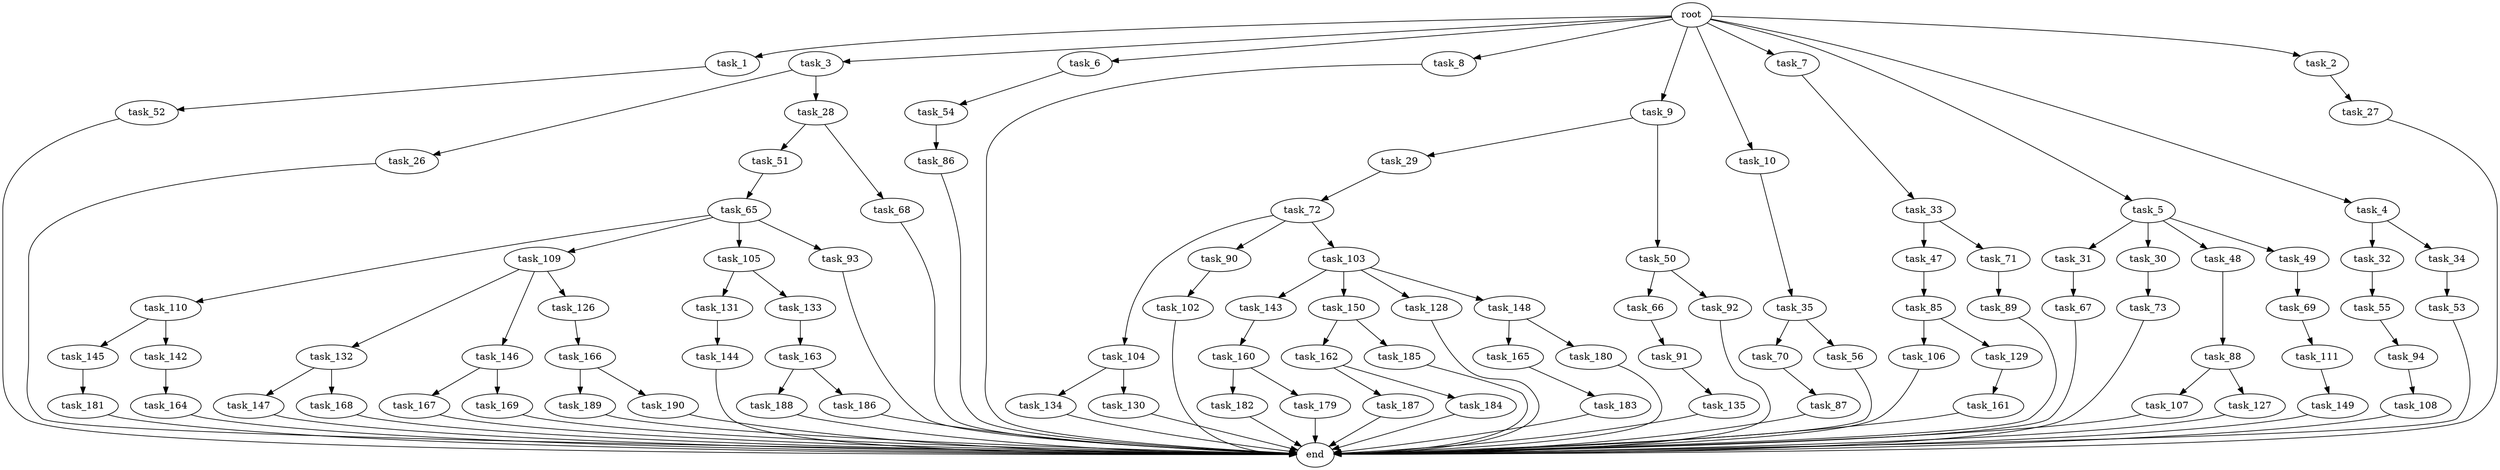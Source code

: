digraph G {
  task_110 [size="77309411328.000000"];
  task_31 [size="77309411328.000000"];
  task_33 [size="77309411328.000000"];
  task_147 [size="858993459200.000000"];
  task_47 [size="695784701952.000000"];
  task_187 [size="695784701952.000000"];
  task_27 [size="549755813888.000000"];
  task_167 [size="695784701952.000000"];
  task_106 [size="420906795008.000000"];
  task_132 [size="858993459200.000000"];
  task_102 [size="137438953472.000000"];
  task_165 [size="420906795008.000000"];
  task_32 [size="137438953472.000000"];
  task_30 [size="77309411328.000000"];
  task_111 [size="137438953472.000000"];
  task_134 [size="549755813888.000000"];
  task_169 [size="695784701952.000000"];
  end [size="0.000000"];
  task_71 [size="695784701952.000000"];
  task_164 [size="137438953472.000000"];
  task_104 [size="549755813888.000000"];
  task_143 [size="695784701952.000000"];
  task_70 [size="858993459200.000000"];
  task_53 [size="695784701952.000000"];
  task_1 [size="1024.000000"];
  task_66 [size="420906795008.000000"];
  task_3 [size="1024.000000"];
  task_6 [size="1024.000000"];
  task_161 [size="214748364800.000000"];
  task_85 [size="309237645312.000000"];
  task_160 [size="309237645312.000000"];
  task_26 [size="34359738368.000000"];
  task_131 [size="214748364800.000000"];
  task_8 [size="1024.000000"];
  task_149 [size="858993459200.000000"];
  task_145 [size="34359738368.000000"];
  task_166 [size="137438953472.000000"];
  task_183 [size="420906795008.000000"];
  task_188 [size="420906795008.000000"];
  task_162 [size="695784701952.000000"];
  task_146 [size="858993459200.000000"];
  task_34 [size="137438953472.000000"];
  task_51 [size="137438953472.000000"];
  task_9 [size="1024.000000"];
  task_68 [size="137438953472.000000"];
  task_67 [size="214748364800.000000"];
  task_29 [size="420906795008.000000"];
  task_182 [size="549755813888.000000"];
  task_179 [size="549755813888.000000"];
  task_109 [size="77309411328.000000"];
  task_35 [size="214748364800.000000"];
  task_144 [size="214748364800.000000"];
  task_180 [size="420906795008.000000"];
  task_108 [size="858993459200.000000"];
  task_130 [size="549755813888.000000"];
  task_10 [size="1024.000000"];
  task_69 [size="137438953472.000000"];
  task_89 [size="549755813888.000000"];
  task_94 [size="214748364800.000000"];
  task_186 [size="420906795008.000000"];
  task_90 [size="549755813888.000000"];
  task_28 [size="34359738368.000000"];
  task_135 [size="420906795008.000000"];
  task_91 [size="420906795008.000000"];
  task_133 [size="214748364800.000000"];
  task_189 [size="137438953472.000000"];
  task_129 [size="420906795008.000000"];
  task_72 [size="420906795008.000000"];
  task_107 [size="549755813888.000000"];
  task_88 [size="549755813888.000000"];
  task_48 [size="77309411328.000000"];
  task_184 [size="695784701952.000000"];
  task_126 [size="858993459200.000000"];
  task_7 [size="1024.000000"];
  task_50 [size="420906795008.000000"];
  task_103 [size="549755813888.000000"];
  task_150 [size="695784701952.000000"];
  task_5 [size="1024.000000"];
  task_128 [size="695784701952.000000"];
  root [size="0.000000"];
  task_49 [size="77309411328.000000"];
  task_127 [size="549755813888.000000"];
  task_92 [size="420906795008.000000"];
  task_168 [size="858993459200.000000"];
  task_55 [size="858993459200.000000"];
  task_163 [size="549755813888.000000"];
  task_142 [size="34359738368.000000"];
  task_181 [size="309237645312.000000"];
  task_148 [size="695784701952.000000"];
  task_87 [size="420906795008.000000"];
  task_52 [size="77309411328.000000"];
  task_73 [size="858993459200.000000"];
  task_105 [size="77309411328.000000"];
  task_4 [size="1024.000000"];
  task_190 [size="137438953472.000000"];
  task_93 [size="77309411328.000000"];
  task_56 [size="858993459200.000000"];
  task_86 [size="77309411328.000000"];
  task_2 [size="1024.000000"];
  task_185 [size="695784701952.000000"];
  task_54 [size="858993459200.000000"];
  task_65 [size="858993459200.000000"];

  task_110 -> task_145 [size="33554432.000000"];
  task_110 -> task_142 [size="33554432.000000"];
  task_31 -> task_67 [size="209715200.000000"];
  task_33 -> task_71 [size="679477248.000000"];
  task_33 -> task_47 [size="679477248.000000"];
  task_147 -> end [size="1.000000"];
  task_47 -> task_85 [size="301989888.000000"];
  task_187 -> end [size="1.000000"];
  task_27 -> end [size="1.000000"];
  task_167 -> end [size="1.000000"];
  task_106 -> end [size="1.000000"];
  task_132 -> task_168 [size="838860800.000000"];
  task_132 -> task_147 [size="838860800.000000"];
  task_102 -> end [size="1.000000"];
  task_165 -> task_183 [size="411041792.000000"];
  task_32 -> task_55 [size="838860800.000000"];
  task_30 -> task_73 [size="838860800.000000"];
  task_111 -> task_149 [size="838860800.000000"];
  task_134 -> end [size="1.000000"];
  task_169 -> end [size="1.000000"];
  task_71 -> task_89 [size="536870912.000000"];
  task_164 -> end [size="1.000000"];
  task_104 -> task_130 [size="536870912.000000"];
  task_104 -> task_134 [size="536870912.000000"];
  task_143 -> task_160 [size="301989888.000000"];
  task_70 -> task_87 [size="411041792.000000"];
  task_53 -> end [size="1.000000"];
  task_1 -> task_52 [size="75497472.000000"];
  task_66 -> task_91 [size="411041792.000000"];
  task_3 -> task_26 [size="33554432.000000"];
  task_3 -> task_28 [size="33554432.000000"];
  task_6 -> task_54 [size="838860800.000000"];
  task_161 -> end [size="1.000000"];
  task_85 -> task_106 [size="411041792.000000"];
  task_85 -> task_129 [size="411041792.000000"];
  task_160 -> task_182 [size="536870912.000000"];
  task_160 -> task_179 [size="536870912.000000"];
  task_26 -> end [size="1.000000"];
  task_131 -> task_144 [size="209715200.000000"];
  task_8 -> end [size="1.000000"];
  task_149 -> end [size="1.000000"];
  task_145 -> task_181 [size="301989888.000000"];
  task_166 -> task_189 [size="134217728.000000"];
  task_166 -> task_190 [size="134217728.000000"];
  task_183 -> end [size="1.000000"];
  task_188 -> end [size="1.000000"];
  task_162 -> task_184 [size="679477248.000000"];
  task_162 -> task_187 [size="679477248.000000"];
  task_146 -> task_169 [size="679477248.000000"];
  task_146 -> task_167 [size="679477248.000000"];
  task_34 -> task_53 [size="679477248.000000"];
  task_51 -> task_65 [size="838860800.000000"];
  task_9 -> task_50 [size="411041792.000000"];
  task_9 -> task_29 [size="411041792.000000"];
  task_68 -> end [size="1.000000"];
  task_67 -> end [size="1.000000"];
  task_29 -> task_72 [size="411041792.000000"];
  task_182 -> end [size="1.000000"];
  task_179 -> end [size="1.000000"];
  task_109 -> task_126 [size="838860800.000000"];
  task_109 -> task_132 [size="838860800.000000"];
  task_109 -> task_146 [size="838860800.000000"];
  task_35 -> task_70 [size="838860800.000000"];
  task_35 -> task_56 [size="838860800.000000"];
  task_144 -> end [size="1.000000"];
  task_180 -> end [size="1.000000"];
  task_108 -> end [size="1.000000"];
  task_130 -> end [size="1.000000"];
  task_10 -> task_35 [size="209715200.000000"];
  task_69 -> task_111 [size="134217728.000000"];
  task_89 -> end [size="1.000000"];
  task_94 -> task_108 [size="838860800.000000"];
  task_186 -> end [size="1.000000"];
  task_90 -> task_102 [size="134217728.000000"];
  task_28 -> task_68 [size="134217728.000000"];
  task_28 -> task_51 [size="134217728.000000"];
  task_135 -> end [size="1.000000"];
  task_91 -> task_135 [size="411041792.000000"];
  task_133 -> task_163 [size="536870912.000000"];
  task_189 -> end [size="1.000000"];
  task_129 -> task_161 [size="209715200.000000"];
  task_72 -> task_90 [size="536870912.000000"];
  task_72 -> task_103 [size="536870912.000000"];
  task_72 -> task_104 [size="536870912.000000"];
  task_107 -> end [size="1.000000"];
  task_88 -> task_127 [size="536870912.000000"];
  task_88 -> task_107 [size="536870912.000000"];
  task_48 -> task_88 [size="536870912.000000"];
  task_184 -> end [size="1.000000"];
  task_126 -> task_166 [size="134217728.000000"];
  task_7 -> task_33 [size="75497472.000000"];
  task_50 -> task_66 [size="411041792.000000"];
  task_50 -> task_92 [size="411041792.000000"];
  task_103 -> task_143 [size="679477248.000000"];
  task_103 -> task_150 [size="679477248.000000"];
  task_103 -> task_128 [size="679477248.000000"];
  task_103 -> task_148 [size="679477248.000000"];
  task_150 -> task_185 [size="679477248.000000"];
  task_150 -> task_162 [size="679477248.000000"];
  task_5 -> task_30 [size="75497472.000000"];
  task_5 -> task_31 [size="75497472.000000"];
  task_5 -> task_48 [size="75497472.000000"];
  task_5 -> task_49 [size="75497472.000000"];
  task_128 -> end [size="1.000000"];
  root -> task_9 [size="1.000000"];
  root -> task_5 [size="1.000000"];
  root -> task_7 [size="1.000000"];
  root -> task_10 [size="1.000000"];
  root -> task_2 [size="1.000000"];
  root -> task_1 [size="1.000000"];
  root -> task_8 [size="1.000000"];
  root -> task_4 [size="1.000000"];
  root -> task_3 [size="1.000000"];
  root -> task_6 [size="1.000000"];
  task_49 -> task_69 [size="134217728.000000"];
  task_127 -> end [size="1.000000"];
  task_92 -> end [size="1.000000"];
  task_168 -> end [size="1.000000"];
  task_55 -> task_94 [size="209715200.000000"];
  task_163 -> task_188 [size="411041792.000000"];
  task_163 -> task_186 [size="411041792.000000"];
  task_142 -> task_164 [size="134217728.000000"];
  task_181 -> end [size="1.000000"];
  task_148 -> task_180 [size="411041792.000000"];
  task_148 -> task_165 [size="411041792.000000"];
  task_87 -> end [size="1.000000"];
  task_52 -> end [size="1.000000"];
  task_73 -> end [size="1.000000"];
  task_105 -> task_131 [size="209715200.000000"];
  task_105 -> task_133 [size="209715200.000000"];
  task_4 -> task_34 [size="134217728.000000"];
  task_4 -> task_32 [size="134217728.000000"];
  task_190 -> end [size="1.000000"];
  task_93 -> end [size="1.000000"];
  task_56 -> end [size="1.000000"];
  task_86 -> end [size="1.000000"];
  task_2 -> task_27 [size="536870912.000000"];
  task_185 -> end [size="1.000000"];
  task_54 -> task_86 [size="75497472.000000"];
  task_65 -> task_110 [size="75497472.000000"];
  task_65 -> task_93 [size="75497472.000000"];
  task_65 -> task_109 [size="75497472.000000"];
  task_65 -> task_105 [size="75497472.000000"];
}
